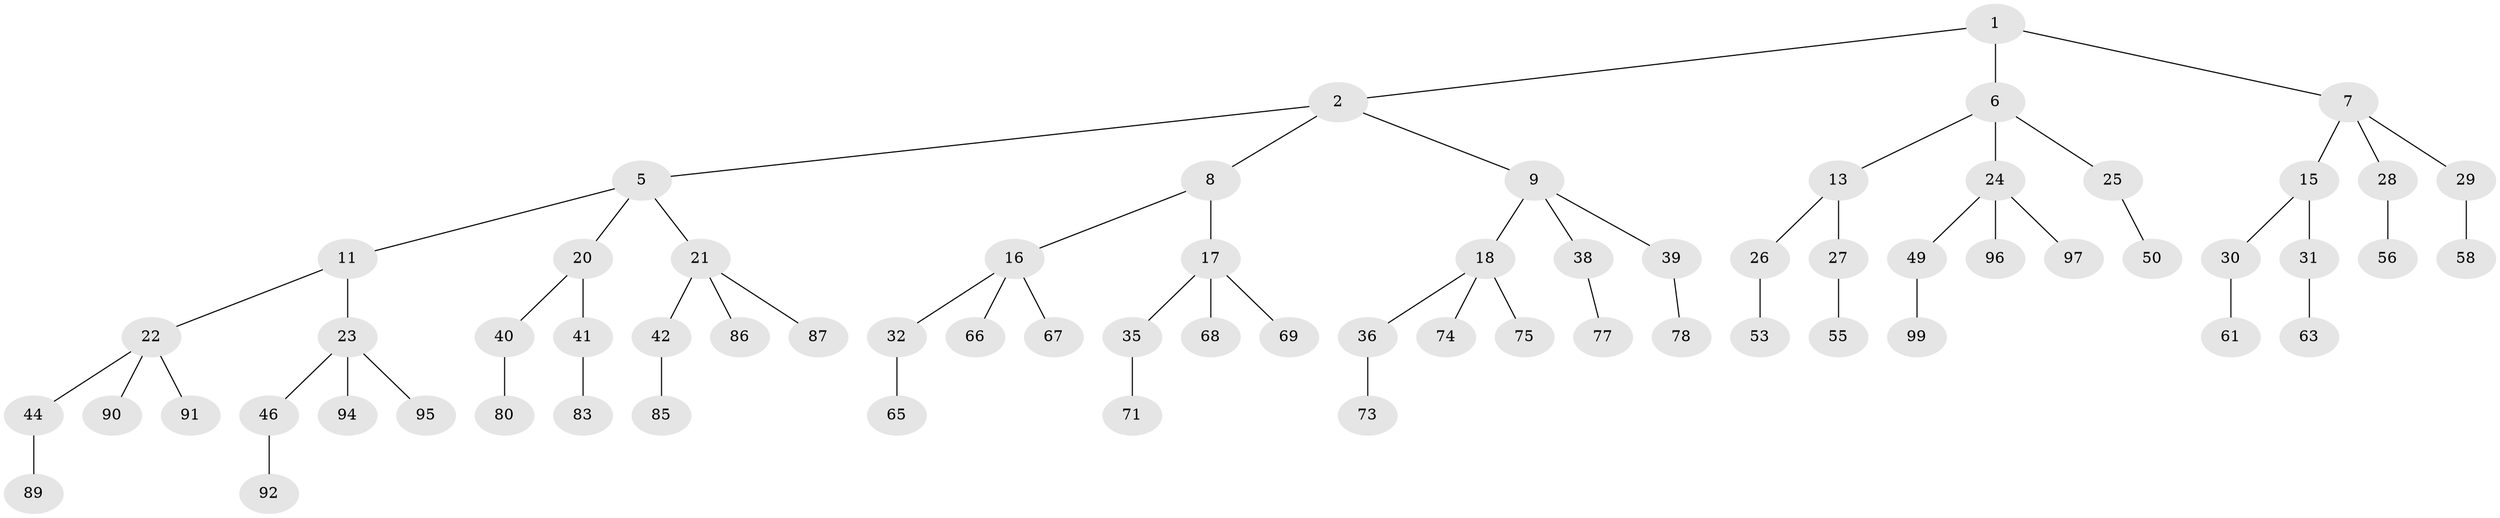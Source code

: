 // original degree distribution, {2: 0.02, 3: 0.48, 1: 0.5}
// Generated by graph-tools (version 1.1) at 2025/11/02/21/25 10:11:11]
// undirected, 68 vertices, 67 edges
graph export_dot {
graph [start="1"]
  node [color=gray90,style=filled];
  1 [super="+3"];
  2 [latent=1,super="+4"];
  5 [latent=0.5,super="+10"];
  6 [latent=0.5,super="+12"];
  7 [latent=0.5,super="+14"];
  8 [latent=0.333333];
  9 [latent=0.333333,super="+19"];
  11 [latent=0.333333];
  13 [latent=0.333333];
  15 [latent=0.333333];
  16 [latent=0.25,super="+33"];
  17 [latent=0.25,super="+34"];
  18 [latent=0.25,super="+37"];
  20 [latent=0.25];
  21 [latent=0.25,super="+43"];
  22 [latent=0.25,super="+45"];
  23 [latent=0.25,super="+47"];
  24 [latent=0.25,super="+48"];
  25 [latent=0.25,super="+51"];
  26 [latent=0.25,super="+52"];
  27 [latent=0.25,super="+54"];
  28 [latent=0.25,super="+57"];
  29 [latent=0.25,super="+59"];
  30 [latent=0.25,super="+60"];
  31 [latent=0.25,super="+62"];
  32 [latent=0.2,super="+64"];
  35 [latent=0.2,super="+70"];
  36 [latent=0.2,super="+72"];
  38 [latent=0.2,super="+76"];
  39 [latent=0.2,super="+79"];
  40 [latent=0.2,super="+81"];
  41 [latent=0.2,super="+82"];
  42 [latent=0.2,super="+84"];
  44 [latent=0.2,super="+88"];
  46 [latent=0.2,super="+93"];
  49 [latent=0.2,super="+98"];
  50 [latent=0.2,super="+100"];
  53 [latent=0.2];
  55 [latent=0.2];
  56 [latent=0.2];
  58 [latent=0.2];
  61 [latent=0.2];
  63 [latent=0.2];
  65 [latent=0.166667];
  66 [latent=0.166667];
  67 [latent=0.166667];
  68 [latent=0.166667];
  69 [latent=0.166667];
  71 [latent=0.166667];
  73 [latent=0.166667];
  74 [latent=0.166667];
  75 [latent=0.166667];
  77 [latent=0.166667];
  78 [latent=0.166667];
  80 [latent=0.166667];
  83 [latent=0.166667];
  85 [latent=0.166667];
  86 [latent=0.166667];
  87 [latent=0.166667];
  89 [latent=0.166667];
  90 [latent=0.166667];
  91 [latent=0.166667];
  92 [latent=0.166667];
  94 [latent=0.166667];
  95 [latent=0.166667];
  96 [latent=0.166667];
  97 [latent=0.166667];
  99 [latent=0.166667];
  1 -- 2;
  1 -- 6;
  1 -- 7;
  2 -- 5;
  2 -- 8;
  2 -- 9;
  5 -- 11;
  5 -- 21;
  5 -- 20;
  6 -- 13;
  6 -- 24;
  6 -- 25;
  7 -- 15;
  7 -- 28;
  7 -- 29;
  8 -- 16;
  8 -- 17;
  9 -- 18;
  9 -- 38;
  9 -- 39;
  11 -- 22;
  11 -- 23;
  13 -- 26;
  13 -- 27;
  15 -- 30;
  15 -- 31;
  16 -- 32;
  16 -- 66;
  16 -- 67;
  17 -- 35;
  17 -- 68;
  17 -- 69;
  18 -- 36;
  18 -- 75;
  18 -- 74;
  20 -- 40;
  20 -- 41;
  21 -- 42;
  21 -- 86;
  21 -- 87;
  22 -- 44;
  22 -- 90;
  22 -- 91;
  23 -- 46;
  23 -- 95;
  23 -- 94;
  24 -- 49;
  24 -- 97;
  24 -- 96;
  25 -- 50;
  26 -- 53;
  27 -- 55;
  28 -- 56;
  29 -- 58;
  30 -- 61;
  31 -- 63;
  32 -- 65;
  35 -- 71;
  36 -- 73;
  38 -- 77;
  39 -- 78;
  40 -- 80;
  41 -- 83;
  42 -- 85;
  44 -- 89;
  46 -- 92;
  49 -- 99;
}
